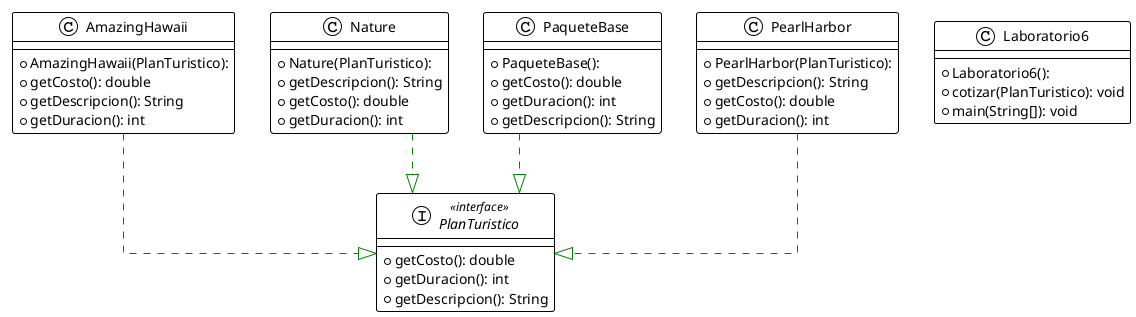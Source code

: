 @startuml

!theme plain
top to bottom direction
skinparam linetype ortho

class AmazingHawaii {
  + AmazingHawaii(PlanTuristico): 
  + getCosto(): double
  + getDescripcion(): String
  + getDuracion(): int
}
class Laboratorio6 {
  + Laboratorio6(): 
  + cotizar(PlanTuristico): void
  + main(String[]): void
}
class Nature {
  + Nature(PlanTuristico): 
  + getDescripcion(): String
  + getCosto(): double
  + getDuracion(): int
}
class PaqueteBase {
  + PaqueteBase(): 
  + getCosto(): double
  + getDuracion(): int
  + getDescripcion(): String
}
class PearlHarbor {
  + PearlHarbor(PlanTuristico): 
  + getDescripcion(): String
  + getCosto(): double
  + getDuracion(): int
}
interface PlanTuristico << interface >> {
  + getCosto(): double
  + getDuracion(): int
  + getDescripcion(): String
}

AmazingHawaii  -[#008200,dashed]-^  PlanTuristico 
Nature         -[#008200,dashed]-^  PlanTuristico 
PaqueteBase    -[#008200,dashed]-^  PlanTuristico 
PearlHarbor    -[#008200,dashed]-^  PlanTuristico 
@enduml

